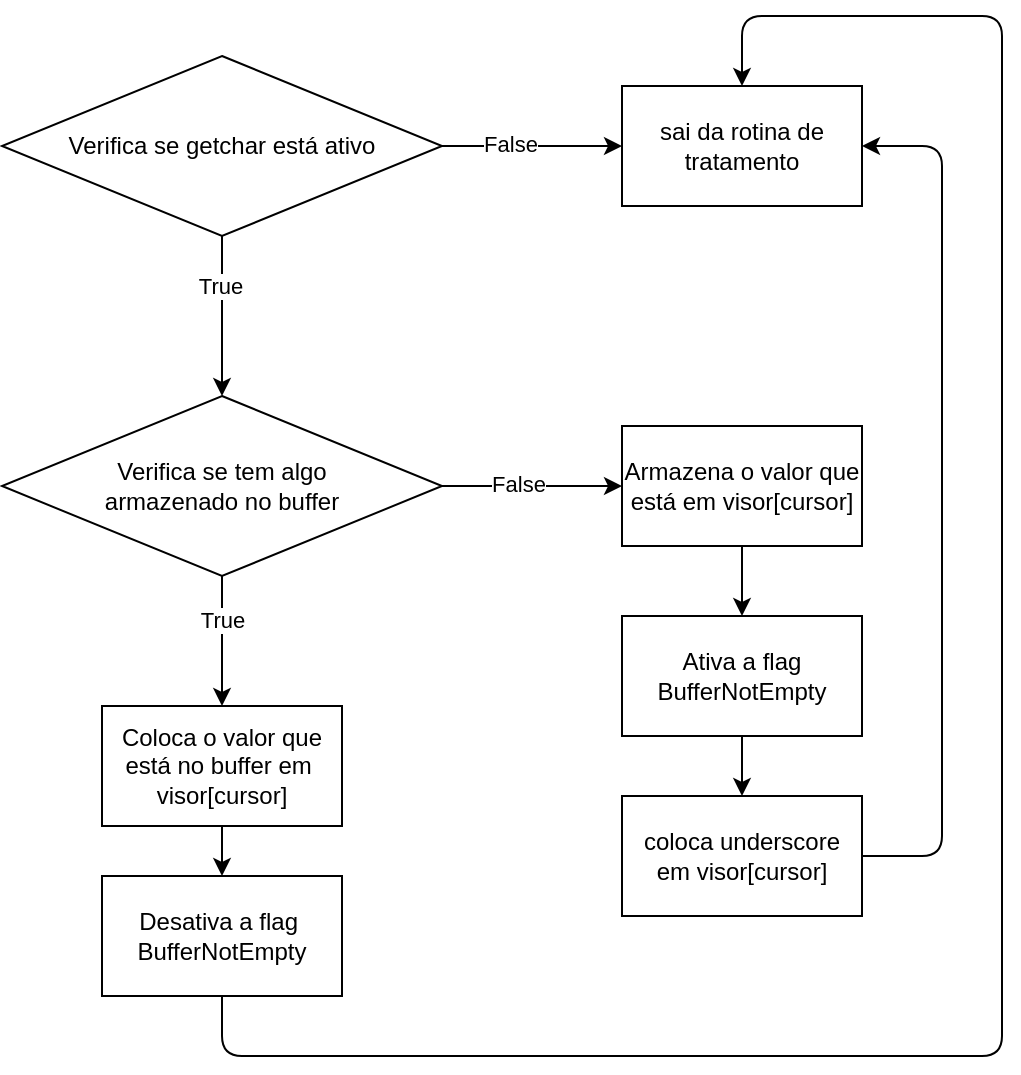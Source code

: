 <mxfile>
    <diagram id="7W-Uu6JCpPX_3CGn6VeI" name="Página-1">
        <mxGraphModel dx="991" dy="790" grid="1" gridSize="10" guides="1" tooltips="1" connect="1" arrows="1" fold="1" page="1" pageScale="1" pageWidth="827" pageHeight="1169" math="0" shadow="0">
            <root>
                <mxCell id="0"/>
                <mxCell id="1" parent="0"/>
                <mxCell id="5" value="" style="edgeStyle=none;html=1;" edge="1" parent="1" source="3" target="4">
                    <mxGeometry relative="1" as="geometry"/>
                </mxCell>
                <mxCell id="6" value="False" style="edgeLabel;html=1;align=center;verticalAlign=middle;resizable=0;points=[];" vertex="1" connectable="0" parent="5">
                    <mxGeometry x="-0.244" y="1" relative="1" as="geometry">
                        <mxPoint as="offset"/>
                    </mxGeometry>
                </mxCell>
                <mxCell id="10" value="" style="edgeStyle=none;html=1;" edge="1" parent="1" source="3" target="9">
                    <mxGeometry relative="1" as="geometry"/>
                </mxCell>
                <mxCell id="21" value="True" style="edgeLabel;html=1;align=center;verticalAlign=middle;resizable=0;points=[];" vertex="1" connectable="0" parent="10">
                    <mxGeometry x="-0.375" y="-1" relative="1" as="geometry">
                        <mxPoint as="offset"/>
                    </mxGeometry>
                </mxCell>
                <mxCell id="3" value="Verifica se getchar está ativo" style="rhombus;whiteSpace=wrap;html=1;" vertex="1" parent="1">
                    <mxGeometry x="160" y="50" width="220" height="90" as="geometry"/>
                </mxCell>
                <mxCell id="4" value="sai da rotina de tratamento" style="whiteSpace=wrap;html=1;" vertex="1" parent="1">
                    <mxGeometry x="470" y="65" width="120" height="60" as="geometry"/>
                </mxCell>
                <mxCell id="12" value="" style="edgeStyle=none;html=1;" edge="1" parent="1" source="9" target="11">
                    <mxGeometry relative="1" as="geometry"/>
                </mxCell>
                <mxCell id="13" value="False" style="edgeLabel;html=1;align=center;verticalAlign=middle;resizable=0;points=[];" vertex="1" connectable="0" parent="12">
                    <mxGeometry x="-0.154" y="1" relative="1" as="geometry">
                        <mxPoint as="offset"/>
                    </mxGeometry>
                </mxCell>
                <mxCell id="19" value="" style="edgeStyle=none;html=1;" edge="1" parent="1" source="9" target="18">
                    <mxGeometry relative="1" as="geometry"/>
                </mxCell>
                <mxCell id="20" value="True" style="edgeLabel;html=1;align=center;verticalAlign=middle;resizable=0;points=[];" vertex="1" connectable="0" parent="19">
                    <mxGeometry x="-0.323" relative="1" as="geometry">
                        <mxPoint as="offset"/>
                    </mxGeometry>
                </mxCell>
                <mxCell id="9" value="Verifica se tem algo &lt;br&gt;armazenado no buffer" style="rhombus;whiteSpace=wrap;html=1;" vertex="1" parent="1">
                    <mxGeometry x="160" y="220" width="220" height="90" as="geometry"/>
                </mxCell>
                <mxCell id="25" value="" style="edgeStyle=none;html=1;" edge="1" parent="1" source="11" target="24">
                    <mxGeometry relative="1" as="geometry"/>
                </mxCell>
                <mxCell id="11" value="Armazena o valor que está em visor[cursor]" style="whiteSpace=wrap;html=1;" vertex="1" parent="1">
                    <mxGeometry x="470" y="235" width="120" height="60" as="geometry"/>
                </mxCell>
                <mxCell id="16" style="edgeStyle=none;html=1;exitX=1;exitY=0.5;exitDx=0;exitDy=0;entryX=1;entryY=0.5;entryDx=0;entryDy=0;" edge="1" parent="1" source="14" target="4">
                    <mxGeometry relative="1" as="geometry">
                        <Array as="points">
                            <mxPoint x="630" y="450"/>
                            <mxPoint x="630" y="95"/>
                        </Array>
                    </mxGeometry>
                </mxCell>
                <mxCell id="14" value="coloca underscore&lt;br&gt;em visor[cursor]&lt;br&gt;" style="whiteSpace=wrap;html=1;" vertex="1" parent="1">
                    <mxGeometry x="470" y="420" width="120" height="60" as="geometry"/>
                </mxCell>
                <mxCell id="23" style="edgeStyle=none;html=1;exitX=0.5;exitY=1;exitDx=0;exitDy=0;entryX=0.5;entryY=0;entryDx=0;entryDy=0;" edge="1" parent="1" source="27" target="4">
                    <mxGeometry relative="1" as="geometry">
                        <Array as="points">
                            <mxPoint x="270" y="550"/>
                            <mxPoint x="660" y="550"/>
                            <mxPoint x="660" y="30"/>
                            <mxPoint x="530" y="30"/>
                        </Array>
                    </mxGeometry>
                </mxCell>
                <mxCell id="28" value="" style="edgeStyle=none;html=1;" edge="1" parent="1" source="18" target="27">
                    <mxGeometry relative="1" as="geometry"/>
                </mxCell>
                <mxCell id="18" value="Coloca o valor que está no buffer em&amp;nbsp;&lt;br&gt;visor[cursor]" style="whiteSpace=wrap;html=1;" vertex="1" parent="1">
                    <mxGeometry x="210" y="375" width="120" height="60" as="geometry"/>
                </mxCell>
                <mxCell id="26" style="edgeStyle=none;html=1;exitX=0.5;exitY=1;exitDx=0;exitDy=0;entryX=0.5;entryY=0;entryDx=0;entryDy=0;" edge="1" parent="1" source="24" target="14">
                    <mxGeometry relative="1" as="geometry"/>
                </mxCell>
                <mxCell id="24" value="Ativa a flag&lt;br&gt;BufferNotEmpty" style="whiteSpace=wrap;html=1;" vertex="1" parent="1">
                    <mxGeometry x="470" y="330" width="120" height="60" as="geometry"/>
                </mxCell>
                <mxCell id="27" value="Desativa a flag&amp;nbsp;&lt;br&gt;BufferNotEmpty" style="whiteSpace=wrap;html=1;" vertex="1" parent="1">
                    <mxGeometry x="210" y="460" width="120" height="60" as="geometry"/>
                </mxCell>
            </root>
        </mxGraphModel>
    </diagram>
</mxfile>
